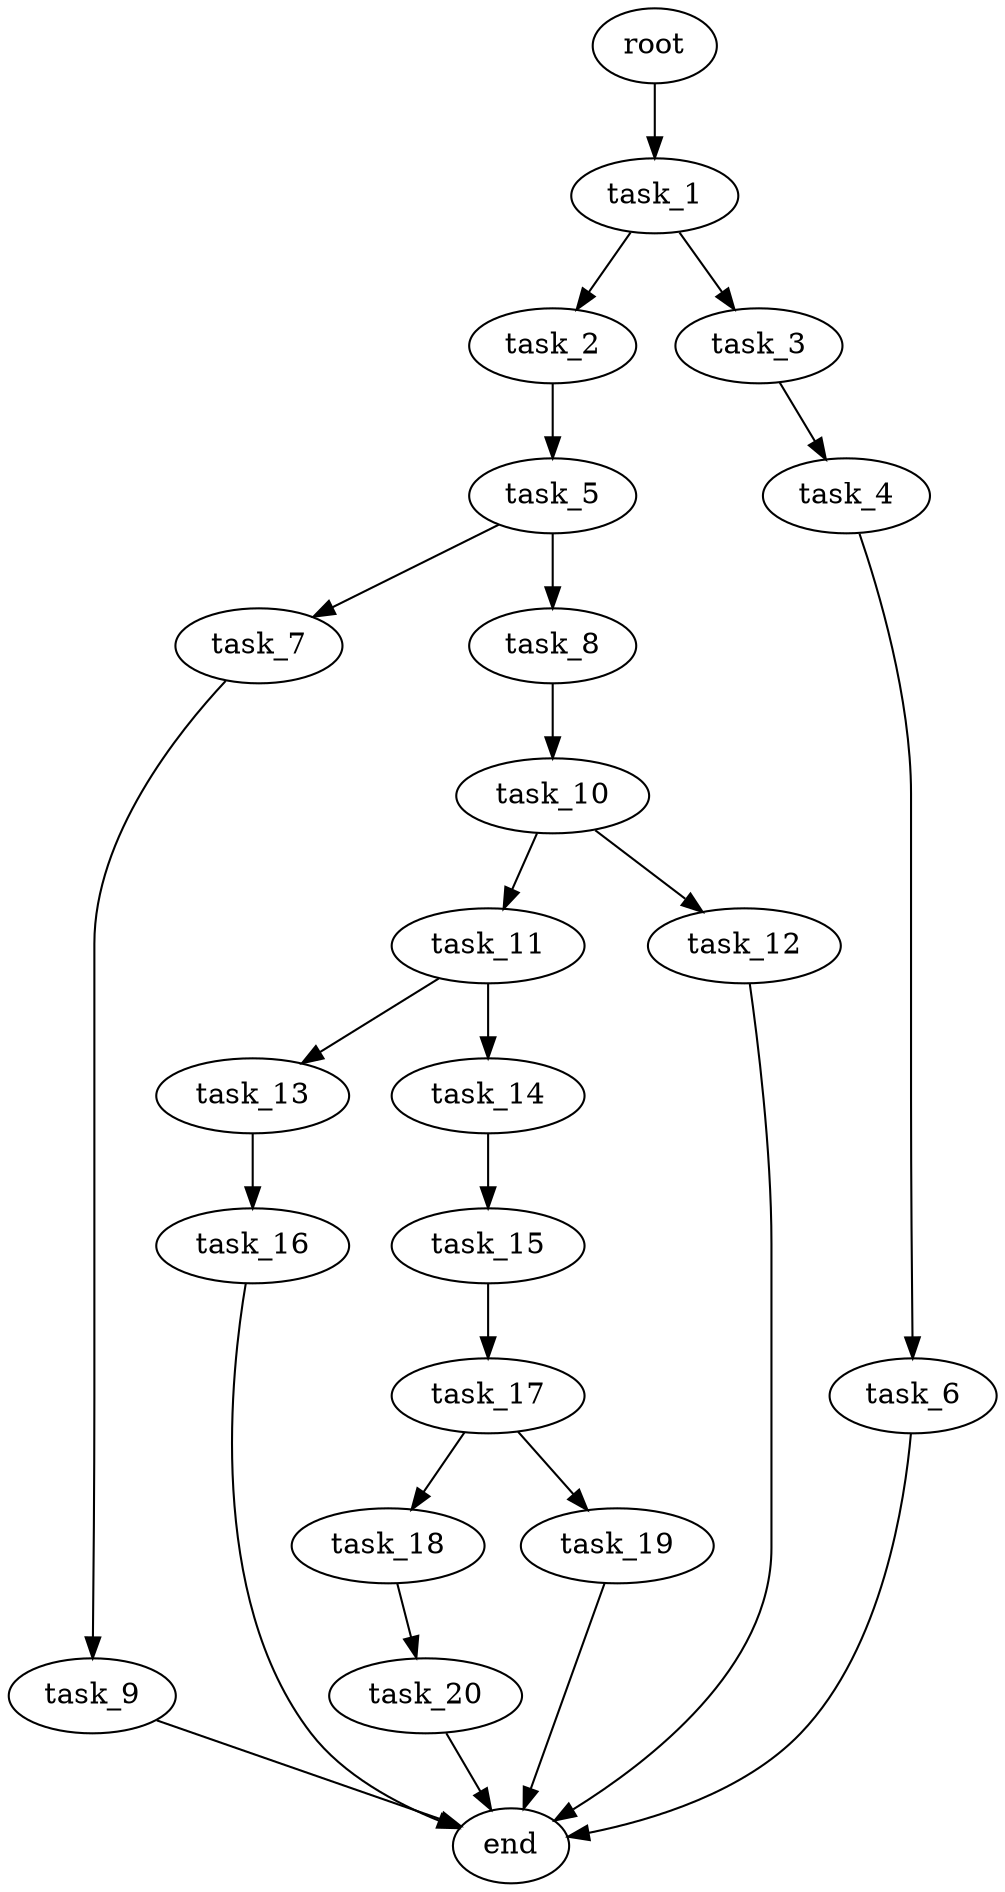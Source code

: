 digraph G {
  root [size="0.000000e+00"];
  task_1 [size="5.628833e+09"];
  task_2 [size="3.039051e+09"];
  task_3 [size="9.939187e+09"];
  task_4 [size="1.185397e+09"];
  task_5 [size="7.644670e+09"];
  task_6 [size="6.063570e+09"];
  task_7 [size="7.907618e+09"];
  task_8 [size="2.257646e+09"];
  task_9 [size="5.226203e+09"];
  task_10 [size="4.505694e+09"];
  task_11 [size="4.427767e+09"];
  task_12 [size="8.601806e+09"];
  task_13 [size="9.900323e+09"];
  task_14 [size="3.054497e+09"];
  task_15 [size="6.210652e+09"];
  task_16 [size="6.096699e+09"];
  task_17 [size="7.401153e+09"];
  task_18 [size="9.475954e+09"];
  task_19 [size="2.078671e+09"];
  task_20 [size="2.111041e+09"];
  end [size="0.000000e+00"];

  root -> task_1 [size="1.000000e-12"];
  task_1 -> task_2 [size="3.039051e+08"];
  task_1 -> task_3 [size="9.939187e+08"];
  task_2 -> task_5 [size="7.644670e+08"];
  task_3 -> task_4 [size="1.185397e+08"];
  task_4 -> task_6 [size="6.063570e+08"];
  task_5 -> task_7 [size="7.907618e+08"];
  task_5 -> task_8 [size="2.257646e+08"];
  task_6 -> end [size="1.000000e-12"];
  task_7 -> task_9 [size="5.226203e+08"];
  task_8 -> task_10 [size="4.505694e+08"];
  task_9 -> end [size="1.000000e-12"];
  task_10 -> task_11 [size="4.427767e+08"];
  task_10 -> task_12 [size="8.601806e+08"];
  task_11 -> task_13 [size="9.900323e+08"];
  task_11 -> task_14 [size="3.054497e+08"];
  task_12 -> end [size="1.000000e-12"];
  task_13 -> task_16 [size="6.096699e+08"];
  task_14 -> task_15 [size="6.210652e+08"];
  task_15 -> task_17 [size="7.401153e+08"];
  task_16 -> end [size="1.000000e-12"];
  task_17 -> task_18 [size="9.475954e+08"];
  task_17 -> task_19 [size="2.078671e+08"];
  task_18 -> task_20 [size="2.111041e+08"];
  task_19 -> end [size="1.000000e-12"];
  task_20 -> end [size="1.000000e-12"];
}
